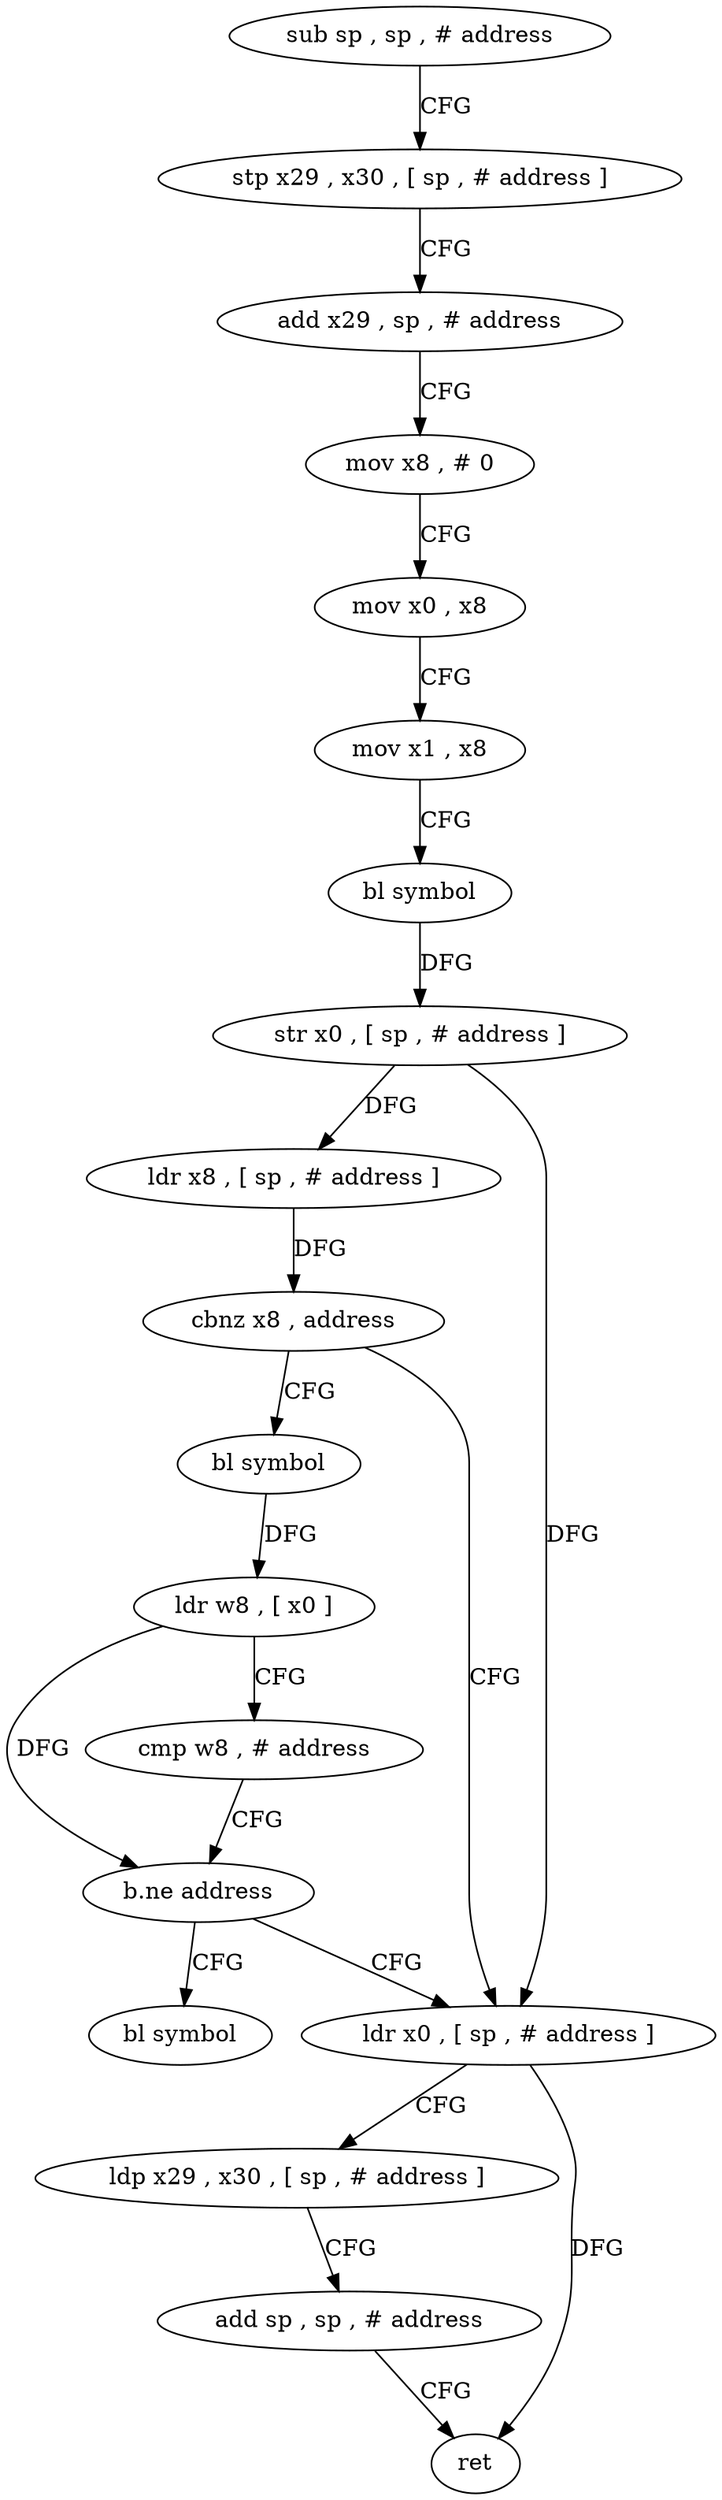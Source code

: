 digraph "func" {
"4235440" [label = "sub sp , sp , # address" ]
"4235444" [label = "stp x29 , x30 , [ sp , # address ]" ]
"4235448" [label = "add x29 , sp , # address" ]
"4235452" [label = "mov x8 , # 0" ]
"4235456" [label = "mov x0 , x8" ]
"4235460" [label = "mov x1 , x8" ]
"4235464" [label = "bl symbol" ]
"4235468" [label = "str x0 , [ sp , # address ]" ]
"4235472" [label = "ldr x8 , [ sp , # address ]" ]
"4235476" [label = "cbnz x8 , address" ]
"4235500" [label = "ldr x0 , [ sp , # address ]" ]
"4235480" [label = "bl symbol" ]
"4235504" [label = "ldp x29 , x30 , [ sp , # address ]" ]
"4235508" [label = "add sp , sp , # address" ]
"4235512" [label = "ret" ]
"4235484" [label = "ldr w8 , [ x0 ]" ]
"4235488" [label = "cmp w8 , # address" ]
"4235492" [label = "b.ne address" ]
"4235496" [label = "bl symbol" ]
"4235440" -> "4235444" [ label = "CFG" ]
"4235444" -> "4235448" [ label = "CFG" ]
"4235448" -> "4235452" [ label = "CFG" ]
"4235452" -> "4235456" [ label = "CFG" ]
"4235456" -> "4235460" [ label = "CFG" ]
"4235460" -> "4235464" [ label = "CFG" ]
"4235464" -> "4235468" [ label = "DFG" ]
"4235468" -> "4235472" [ label = "DFG" ]
"4235468" -> "4235500" [ label = "DFG" ]
"4235472" -> "4235476" [ label = "DFG" ]
"4235476" -> "4235500" [ label = "CFG" ]
"4235476" -> "4235480" [ label = "CFG" ]
"4235500" -> "4235504" [ label = "CFG" ]
"4235500" -> "4235512" [ label = "DFG" ]
"4235480" -> "4235484" [ label = "DFG" ]
"4235504" -> "4235508" [ label = "CFG" ]
"4235508" -> "4235512" [ label = "CFG" ]
"4235484" -> "4235488" [ label = "CFG" ]
"4235484" -> "4235492" [ label = "DFG" ]
"4235488" -> "4235492" [ label = "CFG" ]
"4235492" -> "4235500" [ label = "CFG" ]
"4235492" -> "4235496" [ label = "CFG" ]
}
